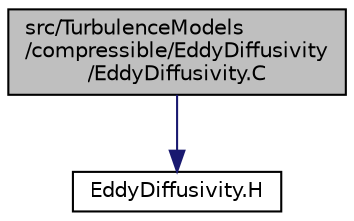 digraph "src/TurbulenceModels/compressible/EddyDiffusivity/EddyDiffusivity.C"
{
  bgcolor="transparent";
  edge [fontname="Helvetica",fontsize="10",labelfontname="Helvetica",labelfontsize="10"];
  node [fontname="Helvetica",fontsize="10",shape=record];
  Node1 [label="src/TurbulenceModels\l/compressible/EddyDiffusivity\l/EddyDiffusivity.C",height=0.2,width=0.4,color="black", fillcolor="grey75", style="filled", fontcolor="black"];
  Node1 -> Node2 [color="midnightblue",fontsize="10",style="solid",fontname="Helvetica"];
  Node2 [label="EddyDiffusivity.H",height=0.2,width=0.4,color="black",URL="$a10734.html"];
}
